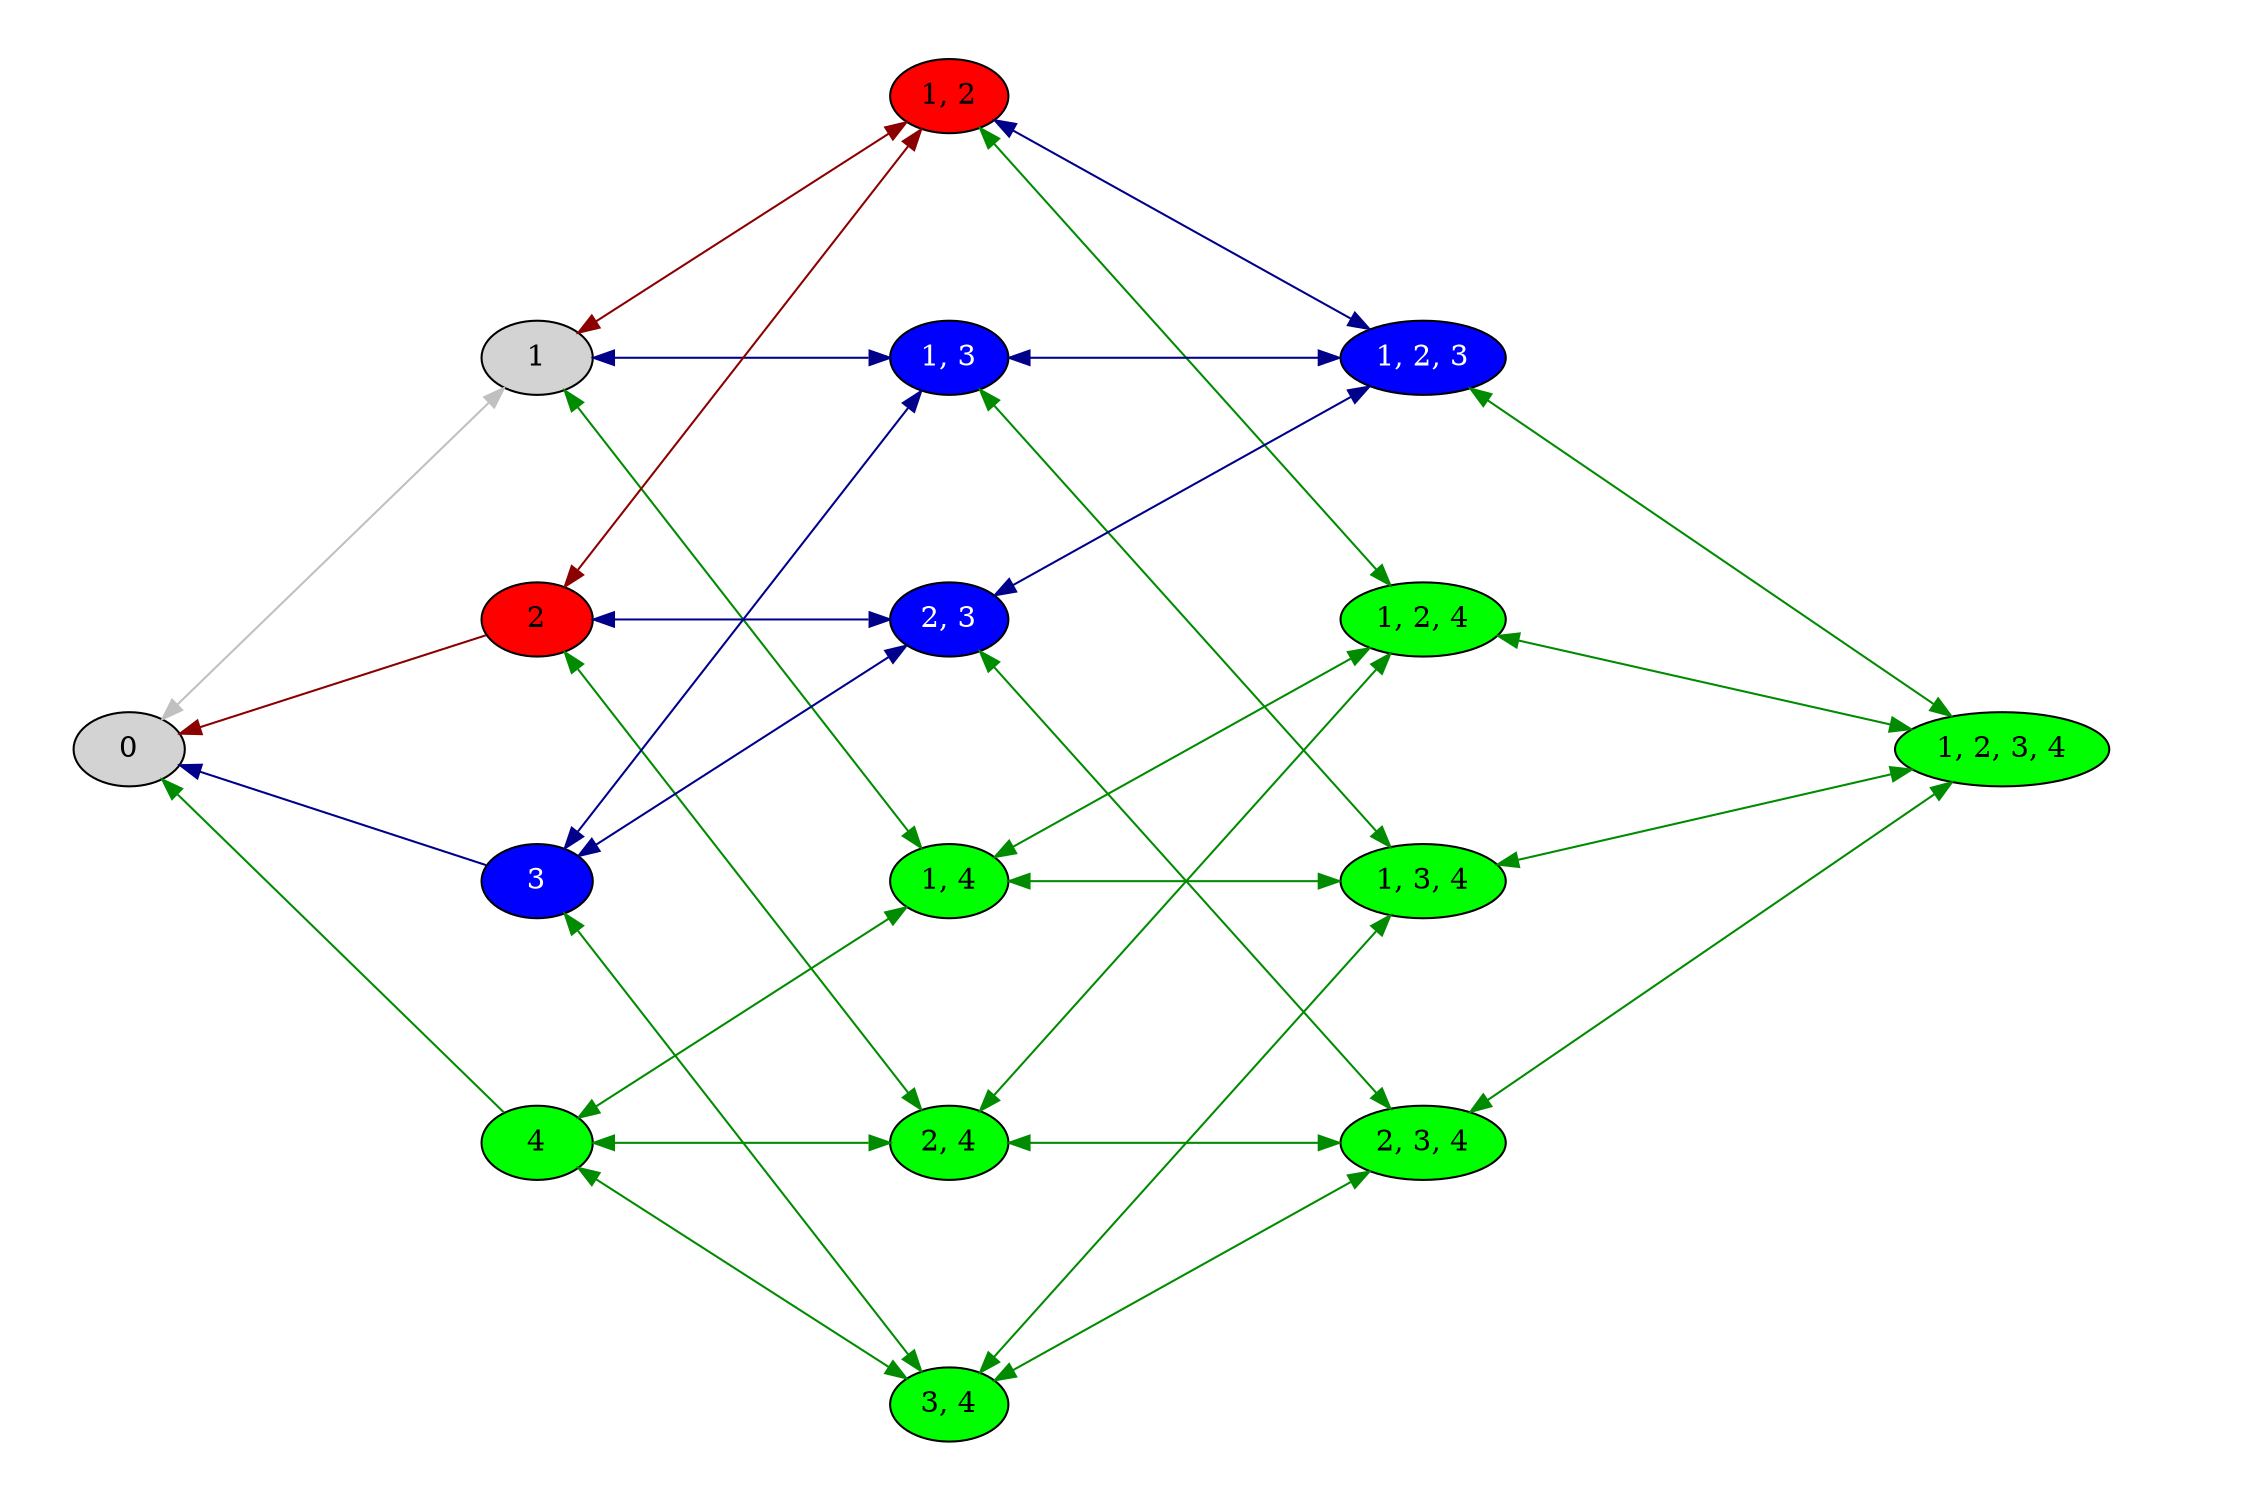 digraph prof {
  size="15,10"; ratio = fill;
	node [style=filled];
  rankdir="LR";
  concentrate=true;

  {rank="same";
    0;
  }
  {rank="same";
    1;
    2[fillcolor=red];
    3[fillcolor=blue; fontcolor=white];
    4[fillcolor=green];
  }
  {rank="same";
    12[fillcolor=red; label="1, 2"];
    13[fillcolor=blue; fontcolor=white; label="1, 3"];
    23[fillcolor=blue; fontcolor=white; label="2, 3"];
    14[fillcolor=green; label="1, 4"];
    24[fillcolor=green; label="2, 4"];
    34[fillcolor=green; label="3, 4"];
  }
  {rank="same"; node[fillcolor=green];
    123 [label="1, 2, 3"; fillcolor=blue; fontcolor=white];
    124[label="1, 2, 4"];
    134[label="1, 3, 4"];
    234[label="2, 3, 4"];
  }
  {rank="same"; node[fillcolor=green];
    1234[label="1, 2, 3, 4"; fillcolor=green];
  }

  edge [color=gray];
  0->1;
  1->0;

  edge [color=red4];

  1->12;12->1;
  12->2;2->12;
  2->0;

  edge [color=blue4];

  3->0;
  3->13; 13->3;
  3->23; 23->3;
  13->123; 123->13;
  23->123; 123->23;
  123->12; 12->123;
  1->13; 13->1;
  2->23; 23->2;

  edge[color=green4];

  4->0;
  1->14;14->1;
  2->24;24->2;
  3->34;34->3;
  4->14;14->4;
  4->24;24->4;
  4->34;34->4;
  12->124;124->12;
  13->134;134->13;
  14->124;124->14;
  14->134;134->14;
  23->234;234->23;
  24->124;124->24;
  24->234;234->24;
  34->134;134->34;
  34->234;234->34;
  123->1234;1234->123;
  124->1234;1234->124;
  134->1234;1234->134;
  234->1234;1234->234;
}
